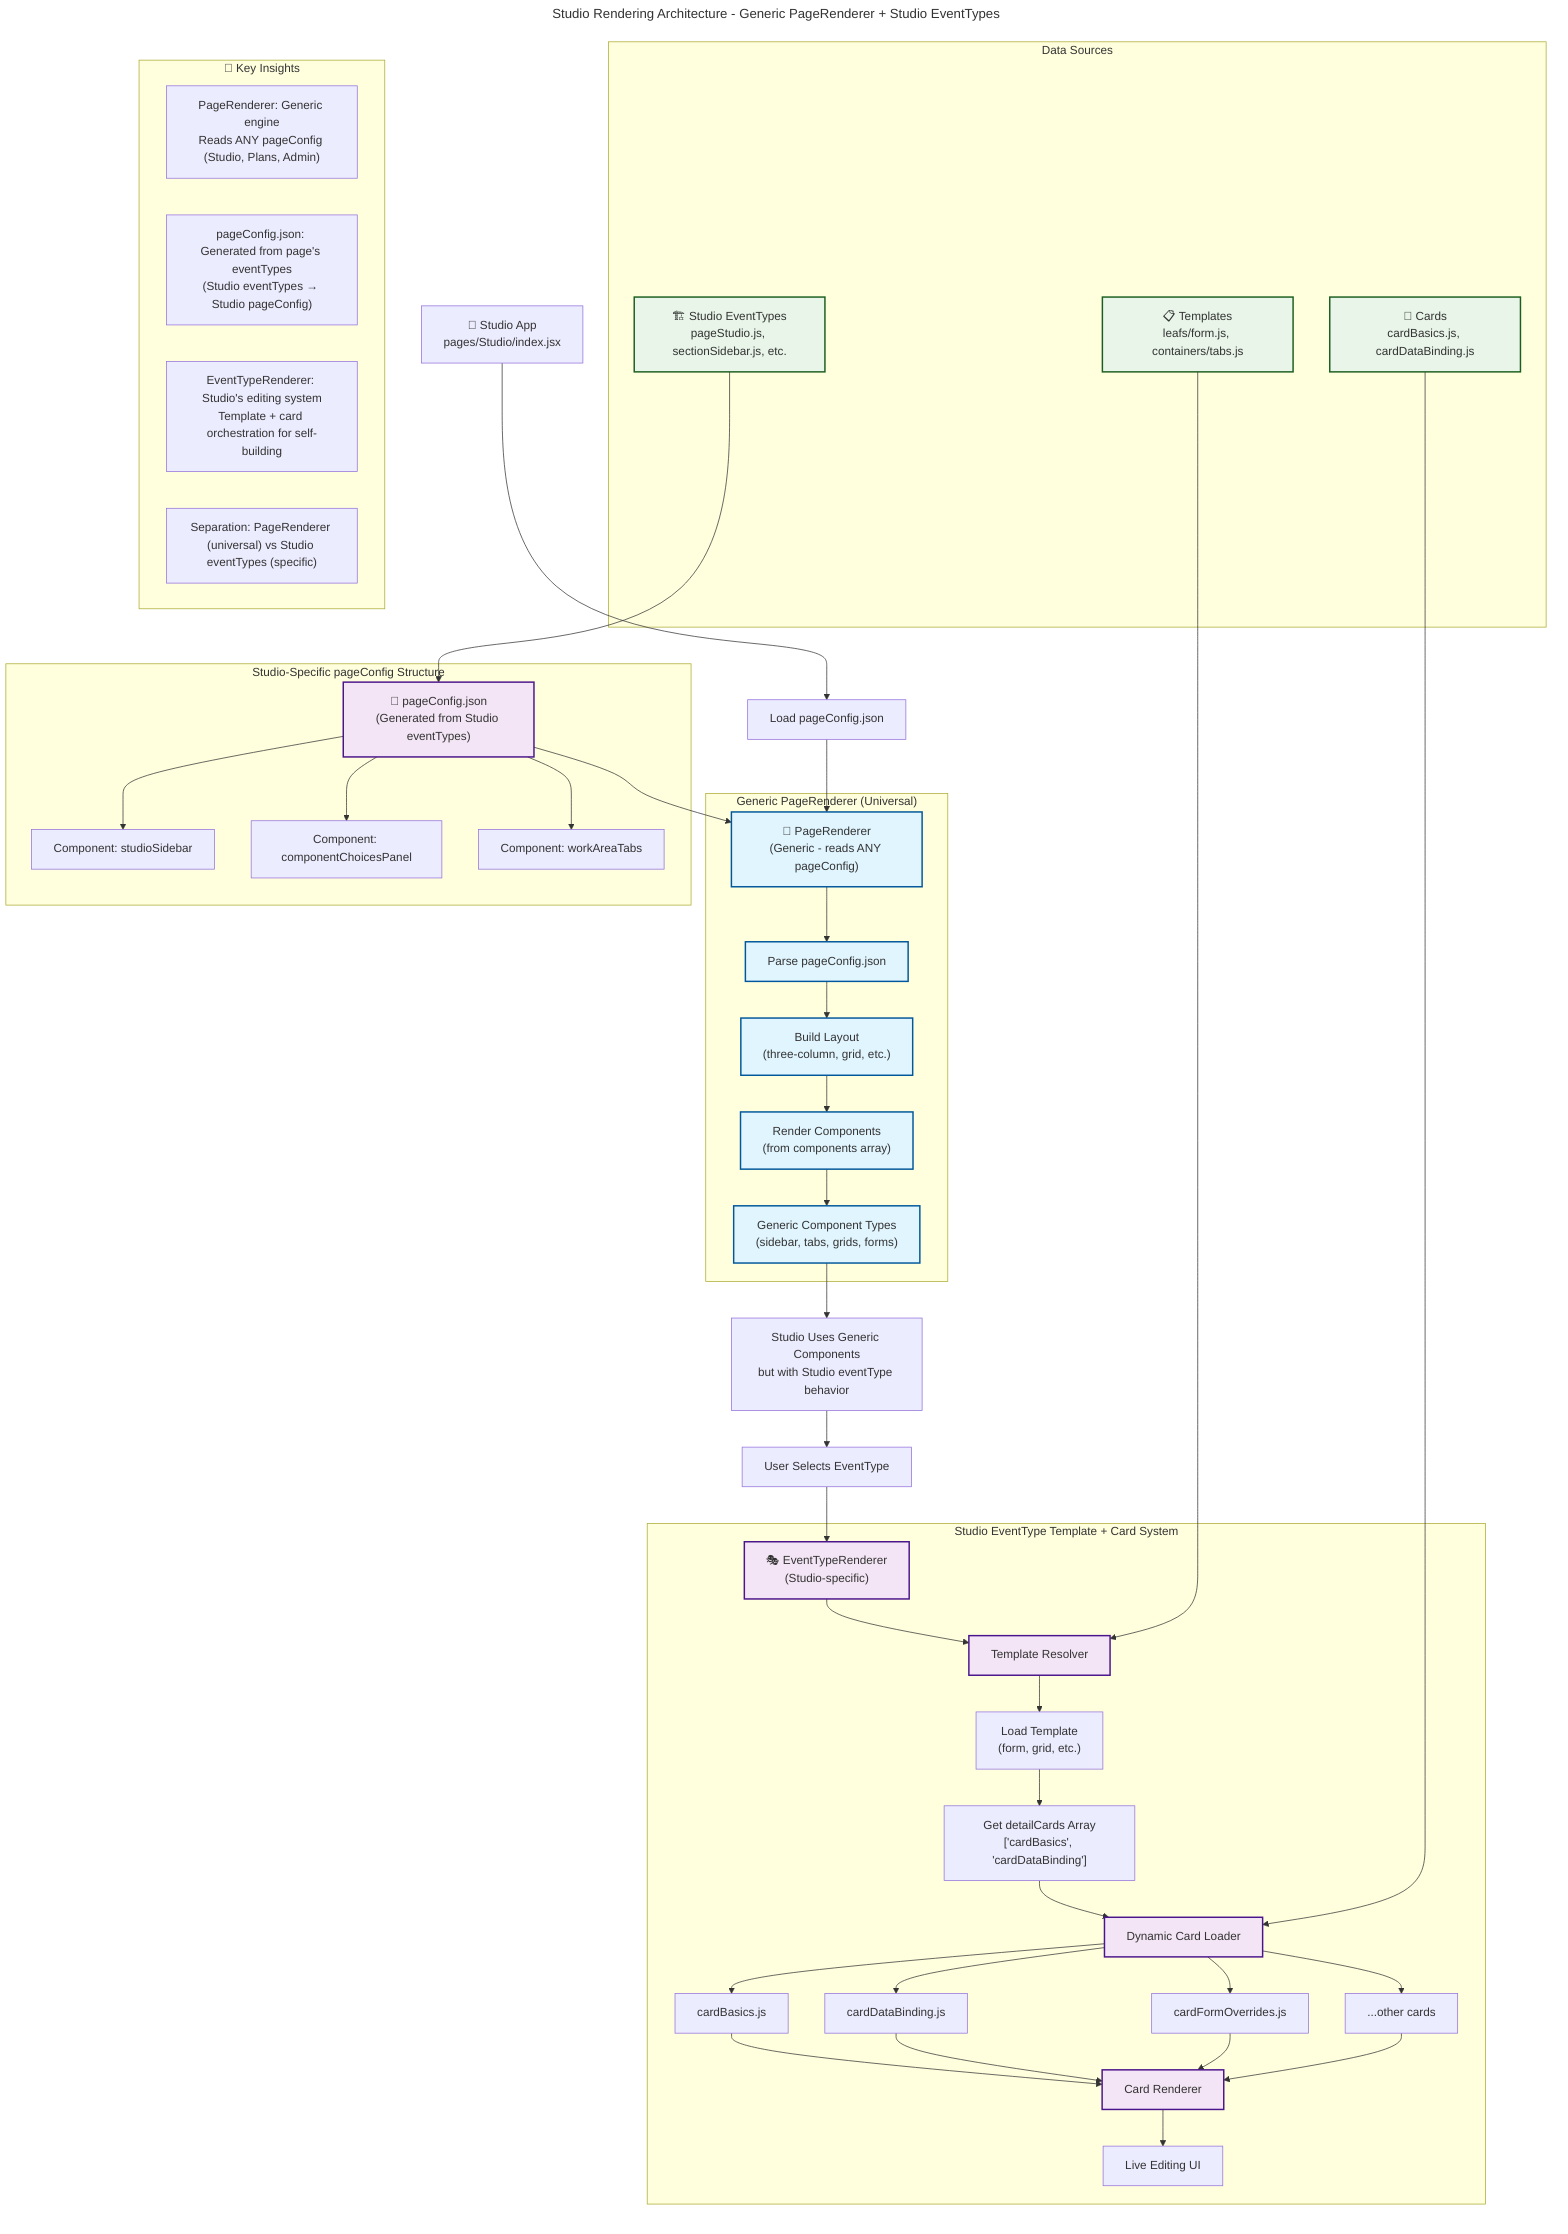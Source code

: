 ---
title: "Studio Rendering Architecture - Generic PageRenderer + Studio EventTypes"
---

flowchart TD
    %% Entry Point
    StudioApp["🚀 Studio App<br/>pages/Studio/index.jsx"] --> LoadConfig["Load pageConfig.json"]
    
    %% Generic PageRenderer Layer
    LoadConfig --> PageRenderer["📐 PageRenderer<br/>(Generic - reads ANY pageConfig)"]
    
    subgraph "Generic PageRenderer (Universal)"
        PageRenderer --> ParseConfig["Parse pageConfig.json"]
        ParseConfig --> BuildLayout["Build Layout<br/>(three-column, grid, etc.)"]
        BuildLayout --> RenderComponents["Render Components<br/>(from components array)"]
        RenderComponents --> GenericComponents["Generic Component Types<br/>(sidebar, tabs, grids, forms)"]
    end
    
    subgraph "Studio-Specific pageConfig Structure" 
        StudioPageConfig["📄 pageConfig.json<br/>(Generated from Studio eventTypes)"]
        StudioPageConfig --> LeftComponent["Component: studioSidebar"]
        StudioPageConfig --> MiddleComponent["Component: componentChoicesPanel"]  
        StudioPageConfig --> RightComponent["Component: workAreaTabs"]
    end
    
    %% Connection between layers
    GenericComponents --> StudioComponents["Studio Uses Generic Components<br/>but with Studio eventType behavior"]
    StudioPageConfig --> PageRenderer
    
    %% Studio-Specific EventType System
    StudioComponents --> UserSelects["User Selects EventType"]
    UserSelects --> EventTypeRenderer["🎭 EventTypeRenderer<br/>(Studio-specific)"]
    
    subgraph "Studio EventType Template + Card System"
        EventTypeRenderer --> TemplateResolver["Template Resolver"]
        TemplateResolver --> LoadTemplate["Load Template<br/>(form, grid, etc.)"]
        LoadTemplate --> DetailCards["Get detailCards Array<br/>['cardBasics', 'cardDataBinding']"]
        
        DetailCards --> CardLoader["Dynamic Card Loader"]
        CardLoader --> CardBasics["cardBasics.js"]
        CardLoader --> CardDataBinding["cardDataBinding.js"]
        CardLoader --> CardOverrides["cardFormOverrides.js"]
        CardLoader --> MoreCards["...other cards"]
        
        CardBasics --> CardRenderer["Card Renderer"]
        CardDataBinding --> CardRenderer
        CardOverrides --> CardRenderer
        MoreCards --> CardRenderer
        
        CardRenderer --> LiveUI["Live Editing UI"]
    end
    
    %% Data Sources
    subgraph "Data Sources"
        StudioEventTypes["🏗️ Studio EventTypes<br/>pageStudio.js, sectionSidebar.js, etc."]
        Templates["📋 Templates<br/>leafs/form.js, containers/tabs.js"]
        Cards["🎴 Cards<br/>cardBasics.js, cardDataBinding.js"]
    end
    
    StudioEventTypes --> StudioPageConfig
    Templates --> TemplateResolver
    Cards --> CardLoader
    
    %% Separation of Concerns
    classDef generic fill:#e1f5fe,stroke:#01579b,stroke-width:2px
    classDef studio fill:#f3e5f5,stroke:#4a148c,stroke-width:2px
    classDef data fill:#e8f5e8,stroke:#1b5e20,stroke-width:2px
    
    class PageRenderer,ParseConfig,BuildLayout,RenderComponents,GenericComponents generic
    class EventTypeRenderer,TemplateResolver,CardLoader,CardRenderer,StudioPageConfig studio
    class StudioEventTypes,Templates,Cards data
    
    %% Key Insights
    subgraph "🔑 Key Insights"
        Insight1["PageRenderer: Generic engine<br/>Reads ANY pageConfig (Studio, Plans, Admin)"]
        Insight2["pageConfig.json: Generated from page's eventTypes<br/>(Studio eventTypes → Studio pageConfig)"]
        Insight3["EventTypeRenderer: Studio's editing system<br/>Template + card orchestration for self-building"]
        Insight4["Separation: PageRenderer (universal) vs Studio eventTypes (specific)"]
    end